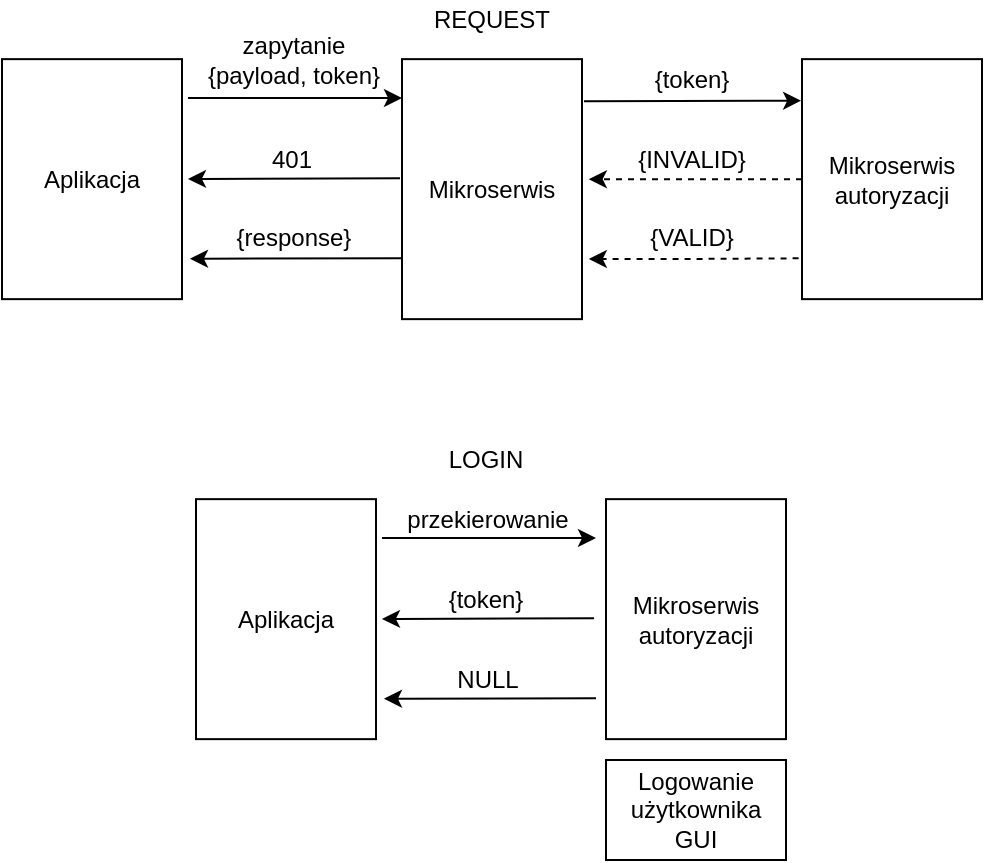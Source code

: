 <mxfile version="13.10.1" type="device"><diagram id="2Fy_vUuch7VDUkxZCZJI" name="Page-1"><mxGraphModel dx="906" dy="441" grid="1" gridSize="10" guides="1" tooltips="1" connect="1" arrows="1" fold="1" page="1" pageScale="1" pageWidth="827" pageHeight="1169" math="0" shadow="0"><root><mxCell id="0"/><mxCell id="1" parent="0"/><mxCell id="8m4TYYfbmEdeyVNqxfWg-2" value="Mikroserwis" style="rounded=0;whiteSpace=wrap;html=1;" parent="1" vertex="1"><mxGeometry x="369" y="79.57" width="90" height="130" as="geometry"/></mxCell><mxCell id="8m4TYYfbmEdeyVNqxfWg-7" value="Mikroserwis autoryzacji" style="rounded=0;whiteSpace=wrap;html=1;" parent="1" vertex="1"><mxGeometry x="569" y="79.57" width="90" height="120" as="geometry"/></mxCell><mxCell id="8m4TYYfbmEdeyVNqxfWg-8" value="" style="endArrow=classic;html=1;entryX=-0.005;entryY=0.173;entryDx=0;entryDy=0;entryPerimeter=0;" parent="1" target="8m4TYYfbmEdeyVNqxfWg-7" edge="1"><mxGeometry width="50" height="50" relative="1" as="geometry"><mxPoint x="460" y="100.57" as="sourcePoint"/><mxPoint x="519" y="109.57" as="targetPoint"/></mxGeometry></mxCell><mxCell id="8m4TYYfbmEdeyVNqxfWg-9" value="{token}" style="text;html=1;strokeColor=none;fillColor=none;align=center;verticalAlign=middle;whiteSpace=wrap;rounded=0;" parent="1" vertex="1"><mxGeometry x="459" y="79.57" width="110" height="20" as="geometry"/></mxCell><mxCell id="8m4TYYfbmEdeyVNqxfWg-10" value="" style="endArrow=classic;html=1;entryX=0.031;entryY=1;entryDx=0;entryDy=0;entryPerimeter=0;exitX=1;exitY=1;exitDx=0;exitDy=0;dashed=1;" parent="1" source="8m4TYYfbmEdeyVNqxfWg-11" target="8m4TYYfbmEdeyVNqxfWg-11" edge="1"><mxGeometry width="50" height="50" relative="1" as="geometry"><mxPoint x="479" y="199.57" as="sourcePoint"/><mxPoint x="529" y="149.57" as="targetPoint"/><Array as="points"><mxPoint x="514" y="139.57"/></Array></mxGeometry></mxCell><mxCell id="8m4TYYfbmEdeyVNqxfWg-11" value="{INVALID}" style="text;html=1;strokeColor=none;fillColor=none;align=center;verticalAlign=middle;whiteSpace=wrap;rounded=0;" parent="1" vertex="1"><mxGeometry x="459" y="119.57" width="110" height="20" as="geometry"/></mxCell><mxCell id="8m4TYYfbmEdeyVNqxfWg-14" value="" style="endArrow=classic;html=1;entryX=0.031;entryY=1;entryDx=0;entryDy=0;entryPerimeter=0;exitX=-0.019;exitY=0.597;exitDx=0;exitDy=0;exitPerimeter=0;dashed=1;" parent="1" target="8m4TYYfbmEdeyVNqxfWg-15" edge="1"><mxGeometry width="50" height="50" relative="1" as="geometry"><mxPoint x="567.29" y="179.17" as="sourcePoint"/><mxPoint x="529" y="189.47" as="targetPoint"/><Array as="points"><mxPoint x="514" y="179.47"/></Array></mxGeometry></mxCell><mxCell id="8m4TYYfbmEdeyVNqxfWg-15" value="{VALID}" style="text;html=1;strokeColor=none;fillColor=none;align=center;verticalAlign=middle;whiteSpace=wrap;rounded=0;" parent="1" vertex="1"><mxGeometry x="459" y="159.47" width="110" height="20" as="geometry"/></mxCell><mxCell id="8m4TYYfbmEdeyVNqxfWg-19" value="" style="endArrow=classic;html=1;strokeWidth=1;" parent="1" edge="1"><mxGeometry width="50" height="50" relative="1" as="geometry"><mxPoint x="262" y="99" as="sourcePoint"/><mxPoint x="369" y="99" as="targetPoint"/></mxGeometry></mxCell><mxCell id="8m4TYYfbmEdeyVNqxfWg-22" value="zapytanie&lt;br&gt;{payload, token}" style="text;html=1;strokeColor=none;fillColor=none;align=center;verticalAlign=middle;whiteSpace=wrap;rounded=0;" parent="1" vertex="1"><mxGeometry x="269" y="70" width="92" height="20" as="geometry"/></mxCell><mxCell id="8m4TYYfbmEdeyVNqxfWg-24" value="Aplikacja&lt;br&gt;" style="rounded=0;whiteSpace=wrap;html=1;" parent="1" vertex="1"><mxGeometry x="169" y="79.57" width="90" height="120" as="geometry"/></mxCell><mxCell id="8m4TYYfbmEdeyVNqxfWg-25" value="" style="endArrow=classic;html=1;entryX=1.033;entryY=0.934;entryDx=0;entryDy=0;entryPerimeter=0;" parent="1" edge="1"><mxGeometry width="50" height="50" relative="1" as="geometry"><mxPoint x="368" y="139.17" as="sourcePoint"/><mxPoint x="261.98" y="139.47" as="targetPoint"/></mxGeometry></mxCell><mxCell id="8m4TYYfbmEdeyVNqxfWg-26" value="401" style="text;html=1;strokeColor=none;fillColor=none;align=center;verticalAlign=middle;whiteSpace=wrap;rounded=0;" parent="1" vertex="1"><mxGeometry x="259" y="119.57" width="110" height="20" as="geometry"/></mxCell><mxCell id="qa7_JHU0lBiEC2_w8-m2-2" value="" style="endArrow=classic;html=1;entryX=1.033;entryY=0.934;entryDx=0;entryDy=0;entryPerimeter=0;" edge="1" parent="1"><mxGeometry width="50" height="50" relative="1" as="geometry"><mxPoint x="369" y="179.07" as="sourcePoint"/><mxPoint x="262.98" y="179.37" as="targetPoint"/></mxGeometry></mxCell><mxCell id="qa7_JHU0lBiEC2_w8-m2-3" value="{response}" style="text;html=1;strokeColor=none;fillColor=none;align=center;verticalAlign=middle;whiteSpace=wrap;rounded=0;" vertex="1" parent="1"><mxGeometry x="260" y="159.47" width="110" height="20" as="geometry"/></mxCell><mxCell id="qa7_JHU0lBiEC2_w8-m2-5" value="Mikroserwis autoryzacji" style="rounded=0;whiteSpace=wrap;html=1;" vertex="1" parent="1"><mxGeometry x="471" y="299.57" width="90" height="120" as="geometry"/></mxCell><mxCell id="qa7_JHU0lBiEC2_w8-m2-12" value="" style="endArrow=classic;html=1;strokeWidth=1;" edge="1" parent="1"><mxGeometry width="50" height="50" relative="1" as="geometry"><mxPoint x="359" y="319.0" as="sourcePoint"/><mxPoint x="466" y="319.0" as="targetPoint"/></mxGeometry></mxCell><mxCell id="qa7_JHU0lBiEC2_w8-m2-13" value="przekierowanie" style="text;html=1;strokeColor=none;fillColor=none;align=center;verticalAlign=middle;whiteSpace=wrap;rounded=0;" vertex="1" parent="1"><mxGeometry x="366" y="299.57" width="92" height="20" as="geometry"/></mxCell><mxCell id="qa7_JHU0lBiEC2_w8-m2-14" value="Aplikacja&lt;br&gt;" style="rounded=0;whiteSpace=wrap;html=1;" vertex="1" parent="1"><mxGeometry x="266" y="299.57" width="90" height="120" as="geometry"/></mxCell><mxCell id="qa7_JHU0lBiEC2_w8-m2-15" value="" style="endArrow=classic;html=1;entryX=1.033;entryY=0.934;entryDx=0;entryDy=0;entryPerimeter=0;" edge="1" parent="1"><mxGeometry width="50" height="50" relative="1" as="geometry"><mxPoint x="465" y="359.17" as="sourcePoint"/><mxPoint x="358.98" y="359.47" as="targetPoint"/></mxGeometry></mxCell><mxCell id="qa7_JHU0lBiEC2_w8-m2-16" value="{token}" style="text;html=1;strokeColor=none;fillColor=none;align=center;verticalAlign=middle;whiteSpace=wrap;rounded=0;" vertex="1" parent="1"><mxGeometry x="356" y="339.57" width="110" height="20" as="geometry"/></mxCell><mxCell id="qa7_JHU0lBiEC2_w8-m2-17" value="" style="endArrow=classic;html=1;entryX=1.033;entryY=0.934;entryDx=0;entryDy=0;entryPerimeter=0;" edge="1" parent="1"><mxGeometry width="50" height="50" relative="1" as="geometry"><mxPoint x="466" y="399.07" as="sourcePoint"/><mxPoint x="359.98" y="399.37" as="targetPoint"/></mxGeometry></mxCell><mxCell id="qa7_JHU0lBiEC2_w8-m2-19" value="REQUEST" style="text;html=1;strokeColor=none;fillColor=none;align=center;verticalAlign=middle;whiteSpace=wrap;rounded=0;" vertex="1" parent="1"><mxGeometry x="394" y="50" width="40" height="20" as="geometry"/></mxCell><mxCell id="qa7_JHU0lBiEC2_w8-m2-20" value="LOGIN" style="text;html=1;strokeColor=none;fillColor=none;align=center;verticalAlign=middle;whiteSpace=wrap;rounded=0;" vertex="1" parent="1"><mxGeometry x="391" y="270" width="40" height="20" as="geometry"/></mxCell><mxCell id="qa7_JHU0lBiEC2_w8-m2-22" value="NULL" style="text;html=1;strokeColor=none;fillColor=none;align=center;verticalAlign=middle;whiteSpace=wrap;rounded=0;" vertex="1" parent="1"><mxGeometry x="357" y="380" width="110" height="20" as="geometry"/></mxCell><mxCell id="qa7_JHU0lBiEC2_w8-m2-23" value="Logowanie użytkownika&lt;br&gt;GUI" style="rounded=0;whiteSpace=wrap;html=1;" vertex="1" parent="1"><mxGeometry x="471" y="430" width="90" height="50" as="geometry"/></mxCell></root></mxGraphModel></diagram></mxfile>
